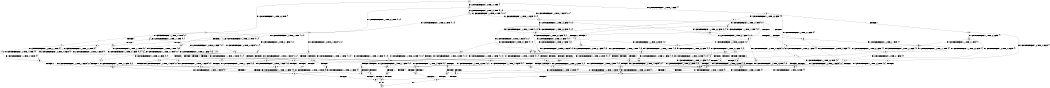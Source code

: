 digraph BCG {
size = "7, 10.5";
center = TRUE;
node [shape = circle];
0 [peripheries = 2];
0 -> 1 [label = "EX !1 !ATOMIC_EXCH_BRANCH (1, +1, TRUE, +0, 3, TRUE) !{}"];
0 -> 2 [label = "EX !2 !ATOMIC_EXCH_BRANCH (1, +0, TRUE, +0, 1, TRUE) !{}"];
0 -> 3 [label = "EX !0 !ATOMIC_EXCH_BRANCH (1, +1, TRUE, +1, 1, FALSE) !{}"];
1 -> 4 [label = "TERMINATE !1"];
1 -> 5 [label = "EX !2 !ATOMIC_EXCH_BRANCH (1, +0, TRUE, +0, 1, FALSE) !{0, 1}"];
1 -> 6 [label = "EX !0 !ATOMIC_EXCH_BRANCH (1, +1, TRUE, +1, 1, TRUE) !{0, 1}"];
2 -> 7 [label = "EX !1 !ATOMIC_EXCH_BRANCH (1, +1, TRUE, +0, 3, TRUE) !{0, 1, 2}"];
2 -> 8 [label = "EX !0 !ATOMIC_EXCH_BRANCH (1, +1, TRUE, +1, 1, FALSE) !{0, 1, 2}"];
2 -> 9 [label = "EX !2 !ATOMIC_EXCH_BRANCH (1, +0, TRUE, +0, 1, TRUE) !{0, 1, 2}"];
3 -> 10 [label = "TERMINATE !0"];
3 -> 11 [label = "EX !1 !ATOMIC_EXCH_BRANCH (1, +1, TRUE, +0, 3, FALSE) !{0}"];
3 -> 12 [label = "EX !2 !ATOMIC_EXCH_BRANCH (1, +0, TRUE, +0, 1, FALSE) !{0}"];
4 -> 13 [label = "EX !2 !ATOMIC_EXCH_BRANCH (1, +0, TRUE, +0, 1, FALSE) !{0}"];
4 -> 14 [label = "EX !0 !ATOMIC_EXCH_BRANCH (1, +1, TRUE, +1, 1, TRUE) !{0}"];
5 -> 15 [label = "TERMINATE !1"];
5 -> 16 [label = "TERMINATE !2"];
5 -> 17 [label = "EX !0 !ATOMIC_EXCH_BRANCH (1, +1, TRUE, +1, 1, FALSE) !{0, 1, 2}"];
6 -> 18 [label = "TERMINATE !1"];
6 -> 19 [label = "EX !2 !ATOMIC_EXCH_BRANCH (1, +0, TRUE, +0, 1, FALSE) !{0, 1}"];
6 -> 6 [label = "EX !0 !ATOMIC_EXCH_BRANCH (1, +1, TRUE, +1, 1, TRUE) !{0, 1}"];
7 -> 20 [label = "TERMINATE !1"];
7 -> 21 [label = "EX !0 !ATOMIC_EXCH_BRANCH (1, +1, TRUE, +1, 1, TRUE) !{0, 1, 2}"];
7 -> 22 [label = "EX !2 !ATOMIC_EXCH_BRANCH (1, +0, TRUE, +0, 1, FALSE) !{0, 1, 2}"];
8 -> 23 [label = "TERMINATE !0"];
8 -> 24 [label = "EX !1 !ATOMIC_EXCH_BRANCH (1, +1, TRUE, +0, 3, FALSE) !{0, 1, 2}"];
8 -> 25 [label = "EX !2 !ATOMIC_EXCH_BRANCH (1, +0, TRUE, +0, 1, FALSE) !{0, 1, 2}"];
9 -> 7 [label = "EX !1 !ATOMIC_EXCH_BRANCH (1, +1, TRUE, +0, 3, TRUE) !{0, 1, 2}"];
9 -> 8 [label = "EX !0 !ATOMIC_EXCH_BRANCH (1, +1, TRUE, +1, 1, FALSE) !{0, 1, 2}"];
9 -> 9 [label = "EX !2 !ATOMIC_EXCH_BRANCH (1, +0, TRUE, +0, 1, TRUE) !{0, 1, 2}"];
10 -> 26 [label = "EX !1 !ATOMIC_EXCH_BRANCH (1, +1, TRUE, +0, 3, FALSE) !{}"];
10 -> 27 [label = "EX !2 !ATOMIC_EXCH_BRANCH (1, +0, TRUE, +0, 1, FALSE) !{}"];
11 -> 28 [label = "TERMINATE !0"];
11 -> 29 [label = "EX !2 !ATOMIC_EXCH_BRANCH (1, +0, TRUE, +0, 1, FALSE) !{0, 1}"];
11 -> 30 [label = "EX !1 !ATOMIC_EXCH_BRANCH (1, +1, TRUE, +1, 1, TRUE) !{0, 1}"];
12 -> 31 [label = "TERMINATE !2"];
12 -> 32 [label = "TERMINATE !0"];
12 -> 17 [label = "EX !1 !ATOMIC_EXCH_BRANCH (1, +1, TRUE, +0, 3, TRUE) !{0, 1, 2}"];
13 -> 33 [label = "TERMINATE !2"];
13 -> 34 [label = "EX !0 !ATOMIC_EXCH_BRANCH (1, +1, TRUE, +1, 1, FALSE) !{0, 2}"];
14 -> 35 [label = "EX !2 !ATOMIC_EXCH_BRANCH (1, +0, TRUE, +0, 1, FALSE) !{0}"];
14 -> 14 [label = "EX !0 !ATOMIC_EXCH_BRANCH (1, +1, TRUE, +1, 1, TRUE) !{0}"];
15 -> 33 [label = "TERMINATE !2"];
15 -> 34 [label = "EX !0 !ATOMIC_EXCH_BRANCH (1, +1, TRUE, +1, 1, FALSE) !{0, 2}"];
16 -> 36 [label = "TERMINATE !1"];
16 -> 37 [label = "EX !0 !ATOMIC_EXCH_BRANCH (1, +1, TRUE, +1, 1, FALSE) !{0, 1}"];
17 -> 38 [label = "TERMINATE !1"];
17 -> 39 [label = "TERMINATE !2"];
17 -> 40 [label = "TERMINATE !0"];
18 -> 35 [label = "EX !2 !ATOMIC_EXCH_BRANCH (1, +0, TRUE, +0, 1, FALSE) !{0}"];
18 -> 14 [label = "EX !0 !ATOMIC_EXCH_BRANCH (1, +1, TRUE, +1, 1, TRUE) !{0}"];
19 -> 41 [label = "TERMINATE !1"];
19 -> 42 [label = "TERMINATE !2"];
19 -> 17 [label = "EX !0 !ATOMIC_EXCH_BRANCH (1, +1, TRUE, +1, 1, FALSE) !{0, 1, 2}"];
20 -> 43 [label = "EX !0 !ATOMIC_EXCH_BRANCH (1, +1, TRUE, +1, 1, TRUE) !{0, 2}"];
20 -> 44 [label = "EX !2 !ATOMIC_EXCH_BRANCH (1, +0, TRUE, +0, 1, FALSE) !{0, 2}"];
21 -> 45 [label = "TERMINATE !1"];
21 -> 46 [label = "EX !2 !ATOMIC_EXCH_BRANCH (1, +0, TRUE, +0, 1, FALSE) !{0, 1, 2}"];
21 -> 21 [label = "EX !0 !ATOMIC_EXCH_BRANCH (1, +1, TRUE, +1, 1, TRUE) !{0, 1, 2}"];
22 -> 15 [label = "TERMINATE !1"];
22 -> 16 [label = "TERMINATE !2"];
22 -> 17 [label = "EX !0 !ATOMIC_EXCH_BRANCH (1, +1, TRUE, +1, 1, FALSE) !{0, 1, 2}"];
23 -> 47 [label = "EX !1 !ATOMIC_EXCH_BRANCH (1, +1, TRUE, +0, 3, FALSE) !{1, 2}"];
23 -> 48 [label = "EX !2 !ATOMIC_EXCH_BRANCH (1, +0, TRUE, +0, 1, FALSE) !{1, 2}"];
24 -> 49 [label = "TERMINATE !0"];
24 -> 50 [label = "EX !2 !ATOMIC_EXCH_BRANCH (1, +0, TRUE, +0, 1, FALSE) !{0, 1, 2}"];
24 -> 51 [label = "EX !1 !ATOMIC_EXCH_BRANCH (1, +1, TRUE, +1, 1, TRUE) !{0, 1, 2}"];
25 -> 31 [label = "TERMINATE !2"];
25 -> 32 [label = "TERMINATE !0"];
25 -> 17 [label = "EX !1 !ATOMIC_EXCH_BRANCH (1, +1, TRUE, +0, 3, TRUE) !{0, 1, 2}"];
26 -> 52 [label = "EX !2 !ATOMIC_EXCH_BRANCH (1, +0, TRUE, +0, 1, FALSE) !{1}"];
26 -> 53 [label = "EX !1 !ATOMIC_EXCH_BRANCH (1, +1, TRUE, +1, 1, TRUE) !{1}"];
27 -> 54 [label = "TERMINATE !2"];
27 -> 55 [label = "EX !1 !ATOMIC_EXCH_BRANCH (1, +1, TRUE, +0, 3, TRUE) !{1, 2}"];
28 -> 52 [label = "EX !2 !ATOMIC_EXCH_BRANCH (1, +0, TRUE, +0, 1, FALSE) !{1}"];
28 -> 53 [label = "EX !1 !ATOMIC_EXCH_BRANCH (1, +1, TRUE, +1, 1, TRUE) !{1}"];
29 -> 56 [label = "TERMINATE !2"];
29 -> 57 [label = "TERMINATE !0"];
29 -> 17 [label = "EX !1 !ATOMIC_EXCH_BRANCH (1, +1, TRUE, +1, 1, FALSE) !{0, 1, 2}"];
30 -> 58 [label = "TERMINATE !0"];
30 -> 59 [label = "EX !2 !ATOMIC_EXCH_BRANCH (1, +0, TRUE, +0, 1, FALSE) !{0, 1}"];
30 -> 60 [label = "EX !1 !ATOMIC_EXCH_BRANCH (1, +1, TRUE, +0, 3, FALSE) !{0, 1}"];
31 -> 61 [label = "TERMINATE !0"];
31 -> 37 [label = "EX !1 !ATOMIC_EXCH_BRANCH (1, +1, TRUE, +0, 3, TRUE) !{0, 1}"];
32 -> 54 [label = "TERMINATE !2"];
32 -> 55 [label = "EX !1 !ATOMIC_EXCH_BRANCH (1, +1, TRUE, +0, 3, TRUE) !{1, 2}"];
33 -> 62 [label = "EX !0 !ATOMIC_EXCH_BRANCH (1, +1, TRUE, +1, 1, FALSE) !{0}"];
34 -> 63 [label = "TERMINATE !2"];
34 -> 64 [label = "TERMINATE !0"];
35 -> 65 [label = "TERMINATE !2"];
35 -> 34 [label = "EX !0 !ATOMIC_EXCH_BRANCH (1, +1, TRUE, +1, 1, FALSE) !{0, 2}"];
36 -> 62 [label = "EX !0 !ATOMIC_EXCH_BRANCH (1, +1, TRUE, +1, 1, FALSE) !{0}"];
37 -> 66 [label = "TERMINATE !1"];
37 -> 67 [label = "TERMINATE !0"];
38 -> 63 [label = "TERMINATE !2"];
38 -> 64 [label = "TERMINATE !0"];
39 -> 66 [label = "TERMINATE !1"];
39 -> 67 [label = "TERMINATE !0"];
40 -> 68 [label = "TERMINATE !1"];
40 -> 69 [label = "TERMINATE !2"];
41 -> 65 [label = "TERMINATE !2"];
41 -> 34 [label = "EX !0 !ATOMIC_EXCH_BRANCH (1, +1, TRUE, +1, 1, FALSE) !{0, 2}"];
42 -> 70 [label = "TERMINATE !1"];
42 -> 37 [label = "EX !0 !ATOMIC_EXCH_BRANCH (1, +1, TRUE, +1, 1, FALSE) !{0, 1}"];
43 -> 71 [label = "EX !2 !ATOMIC_EXCH_BRANCH (1, +0, TRUE, +0, 1, FALSE) !{0, 2}"];
43 -> 43 [label = "EX !0 !ATOMIC_EXCH_BRANCH (1, +1, TRUE, +1, 1, TRUE) !{0, 2}"];
44 -> 33 [label = "TERMINATE !2"];
44 -> 34 [label = "EX !0 !ATOMIC_EXCH_BRANCH (1, +1, TRUE, +1, 1, FALSE) !{0, 2}"];
45 -> 71 [label = "EX !2 !ATOMIC_EXCH_BRANCH (1, +0, TRUE, +0, 1, FALSE) !{0, 2}"];
45 -> 43 [label = "EX !0 !ATOMIC_EXCH_BRANCH (1, +1, TRUE, +1, 1, TRUE) !{0, 2}"];
46 -> 41 [label = "TERMINATE !1"];
46 -> 42 [label = "TERMINATE !2"];
46 -> 17 [label = "EX !0 !ATOMIC_EXCH_BRANCH (1, +1, TRUE, +1, 1, FALSE) !{0, 1, 2}"];
47 -> 72 [label = "EX !2 !ATOMIC_EXCH_BRANCH (1, +0, TRUE, +0, 1, FALSE) !{1, 2}"];
47 -> 73 [label = "EX !1 !ATOMIC_EXCH_BRANCH (1, +1, TRUE, +1, 1, TRUE) !{1, 2}"];
48 -> 54 [label = "TERMINATE !2"];
48 -> 55 [label = "EX !1 !ATOMIC_EXCH_BRANCH (1, +1, TRUE, +0, 3, TRUE) !{1, 2}"];
49 -> 72 [label = "EX !2 !ATOMIC_EXCH_BRANCH (1, +0, TRUE, +0, 1, FALSE) !{1, 2}"];
49 -> 73 [label = "EX !1 !ATOMIC_EXCH_BRANCH (1, +1, TRUE, +1, 1, TRUE) !{1, 2}"];
50 -> 56 [label = "TERMINATE !2"];
50 -> 57 [label = "TERMINATE !0"];
50 -> 17 [label = "EX !1 !ATOMIC_EXCH_BRANCH (1, +1, TRUE, +1, 1, FALSE) !{0, 1, 2}"];
51 -> 74 [label = "TERMINATE !0"];
51 -> 75 [label = "EX !2 !ATOMIC_EXCH_BRANCH (1, +0, TRUE, +0, 1, FALSE) !{0, 1, 2}"];
51 -> 24 [label = "EX !1 !ATOMIC_EXCH_BRANCH (1, +1, TRUE, +0, 3, FALSE) !{0, 1, 2}"];
52 -> 76 [label = "TERMINATE !2"];
52 -> 55 [label = "EX !1 !ATOMIC_EXCH_BRANCH (1, +1, TRUE, +1, 1, FALSE) !{1, 2}"];
53 -> 77 [label = "EX !2 !ATOMIC_EXCH_BRANCH (1, +0, TRUE, +0, 1, FALSE) !{1}"];
53 -> 78 [label = "EX !1 !ATOMIC_EXCH_BRANCH (1, +1, TRUE, +0, 3, FALSE) !{1}"];
54 -> 79 [label = "EX !1 !ATOMIC_EXCH_BRANCH (1, +1, TRUE, +0, 3, TRUE) !{1}"];
55 -> 68 [label = "TERMINATE !1"];
55 -> 69 [label = "TERMINATE !2"];
56 -> 80 [label = "TERMINATE !0"];
56 -> 37 [label = "EX !1 !ATOMIC_EXCH_BRANCH (1, +1, TRUE, +1, 1, FALSE) !{0, 1}"];
57 -> 76 [label = "TERMINATE !2"];
57 -> 55 [label = "EX !1 !ATOMIC_EXCH_BRANCH (1, +1, TRUE, +1, 1, FALSE) !{1, 2}"];
58 -> 77 [label = "EX !2 !ATOMIC_EXCH_BRANCH (1, +0, TRUE, +0, 1, FALSE) !{1}"];
58 -> 78 [label = "EX !1 !ATOMIC_EXCH_BRANCH (1, +1, TRUE, +0, 3, FALSE) !{1}"];
59 -> 81 [label = "TERMINATE !2"];
59 -> 82 [label = "TERMINATE !0"];
59 -> 17 [label = "EX !1 !ATOMIC_EXCH_BRANCH (1, +1, TRUE, +0, 3, TRUE) !{0, 1, 2}"];
60 -> 28 [label = "TERMINATE !0"];
60 -> 29 [label = "EX !2 !ATOMIC_EXCH_BRANCH (1, +0, TRUE, +0, 1, FALSE) !{0, 1}"];
60 -> 30 [label = "EX !1 !ATOMIC_EXCH_BRANCH (1, +1, TRUE, +1, 1, TRUE) !{0, 1}"];
61 -> 79 [label = "EX !1 !ATOMIC_EXCH_BRANCH (1, +1, TRUE, +0, 3, TRUE) !{1}"];
62 -> 83 [label = "TERMINATE !0"];
63 -> 83 [label = "TERMINATE !0"];
64 -> 84 [label = "TERMINATE !2"];
65 -> 62 [label = "EX !0 !ATOMIC_EXCH_BRANCH (1, +1, TRUE, +1, 1, FALSE) !{0}"];
66 -> 83 [label = "TERMINATE !0"];
67 -> 85 [label = "TERMINATE !1"];
68 -> 84 [label = "TERMINATE !2"];
69 -> 85 [label = "TERMINATE !1"];
70 -> 62 [label = "EX !0 !ATOMIC_EXCH_BRANCH (1, +1, TRUE, +1, 1, FALSE) !{0}"];
71 -> 65 [label = "TERMINATE !2"];
71 -> 34 [label = "EX !0 !ATOMIC_EXCH_BRANCH (1, +1, TRUE, +1, 1, FALSE) !{0, 2}"];
72 -> 76 [label = "TERMINATE !2"];
72 -> 55 [label = "EX !1 !ATOMIC_EXCH_BRANCH (1, +1, TRUE, +1, 1, FALSE) !{1, 2}"];
73 -> 86 [label = "EX !2 !ATOMIC_EXCH_BRANCH (1, +0, TRUE, +0, 1, FALSE) !{1, 2}"];
73 -> 47 [label = "EX !1 !ATOMIC_EXCH_BRANCH (1, +1, TRUE, +0, 3, FALSE) !{1, 2}"];
74 -> 86 [label = "EX !2 !ATOMIC_EXCH_BRANCH (1, +0, TRUE, +0, 1, FALSE) !{1, 2}"];
74 -> 47 [label = "EX !1 !ATOMIC_EXCH_BRANCH (1, +1, TRUE, +0, 3, FALSE) !{1, 2}"];
75 -> 81 [label = "TERMINATE !2"];
75 -> 82 [label = "TERMINATE !0"];
75 -> 17 [label = "EX !1 !ATOMIC_EXCH_BRANCH (1, +1, TRUE, +0, 3, TRUE) !{0, 1, 2}"];
76 -> 79 [label = "EX !1 !ATOMIC_EXCH_BRANCH (1, +1, TRUE, +1, 1, FALSE) !{1}"];
77 -> 87 [label = "TERMINATE !2"];
77 -> 55 [label = "EX !1 !ATOMIC_EXCH_BRANCH (1, +1, TRUE, +0, 3, TRUE) !{1, 2}"];
78 -> 52 [label = "EX !2 !ATOMIC_EXCH_BRANCH (1, +0, TRUE, +0, 1, FALSE) !{1}"];
78 -> 53 [label = "EX !1 !ATOMIC_EXCH_BRANCH (1, +1, TRUE, +1, 1, TRUE) !{1}"];
79 -> 85 [label = "TERMINATE !1"];
80 -> 79 [label = "EX !1 !ATOMIC_EXCH_BRANCH (1, +1, TRUE, +1, 1, FALSE) !{1}"];
81 -> 88 [label = "TERMINATE !0"];
81 -> 37 [label = "EX !1 !ATOMIC_EXCH_BRANCH (1, +1, TRUE, +0, 3, TRUE) !{0, 1}"];
82 -> 87 [label = "TERMINATE !2"];
82 -> 55 [label = "EX !1 !ATOMIC_EXCH_BRANCH (1, +1, TRUE, +0, 3, TRUE) !{1, 2}"];
83 -> 89 [label = "exit"];
84 -> 89 [label = "exit"];
85 -> 89 [label = "exit"];
86 -> 87 [label = "TERMINATE !2"];
86 -> 55 [label = "EX !1 !ATOMIC_EXCH_BRANCH (1, +1, TRUE, +0, 3, TRUE) !{1, 2}"];
87 -> 79 [label = "EX !1 !ATOMIC_EXCH_BRANCH (1, +1, TRUE, +0, 3, TRUE) !{1}"];
88 -> 79 [label = "EX !1 !ATOMIC_EXCH_BRANCH (1, +1, TRUE, +0, 3, TRUE) !{1}"];
}
